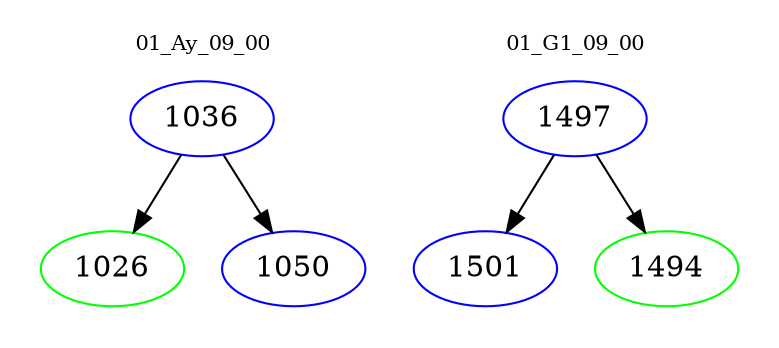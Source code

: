 digraph{
subgraph cluster_0 {
color = white
label = "01_Ay_09_00";
fontsize=10;
T0_1036 [label="1036", color="blue"]
T0_1036 -> T0_1026 [color="black"]
T0_1026 [label="1026", color="green"]
T0_1036 -> T0_1050 [color="black"]
T0_1050 [label="1050", color="blue"]
}
subgraph cluster_1 {
color = white
label = "01_G1_09_00";
fontsize=10;
T1_1497 [label="1497", color="blue"]
T1_1497 -> T1_1501 [color="black"]
T1_1501 [label="1501", color="blue"]
T1_1497 -> T1_1494 [color="black"]
T1_1494 [label="1494", color="green"]
}
}
